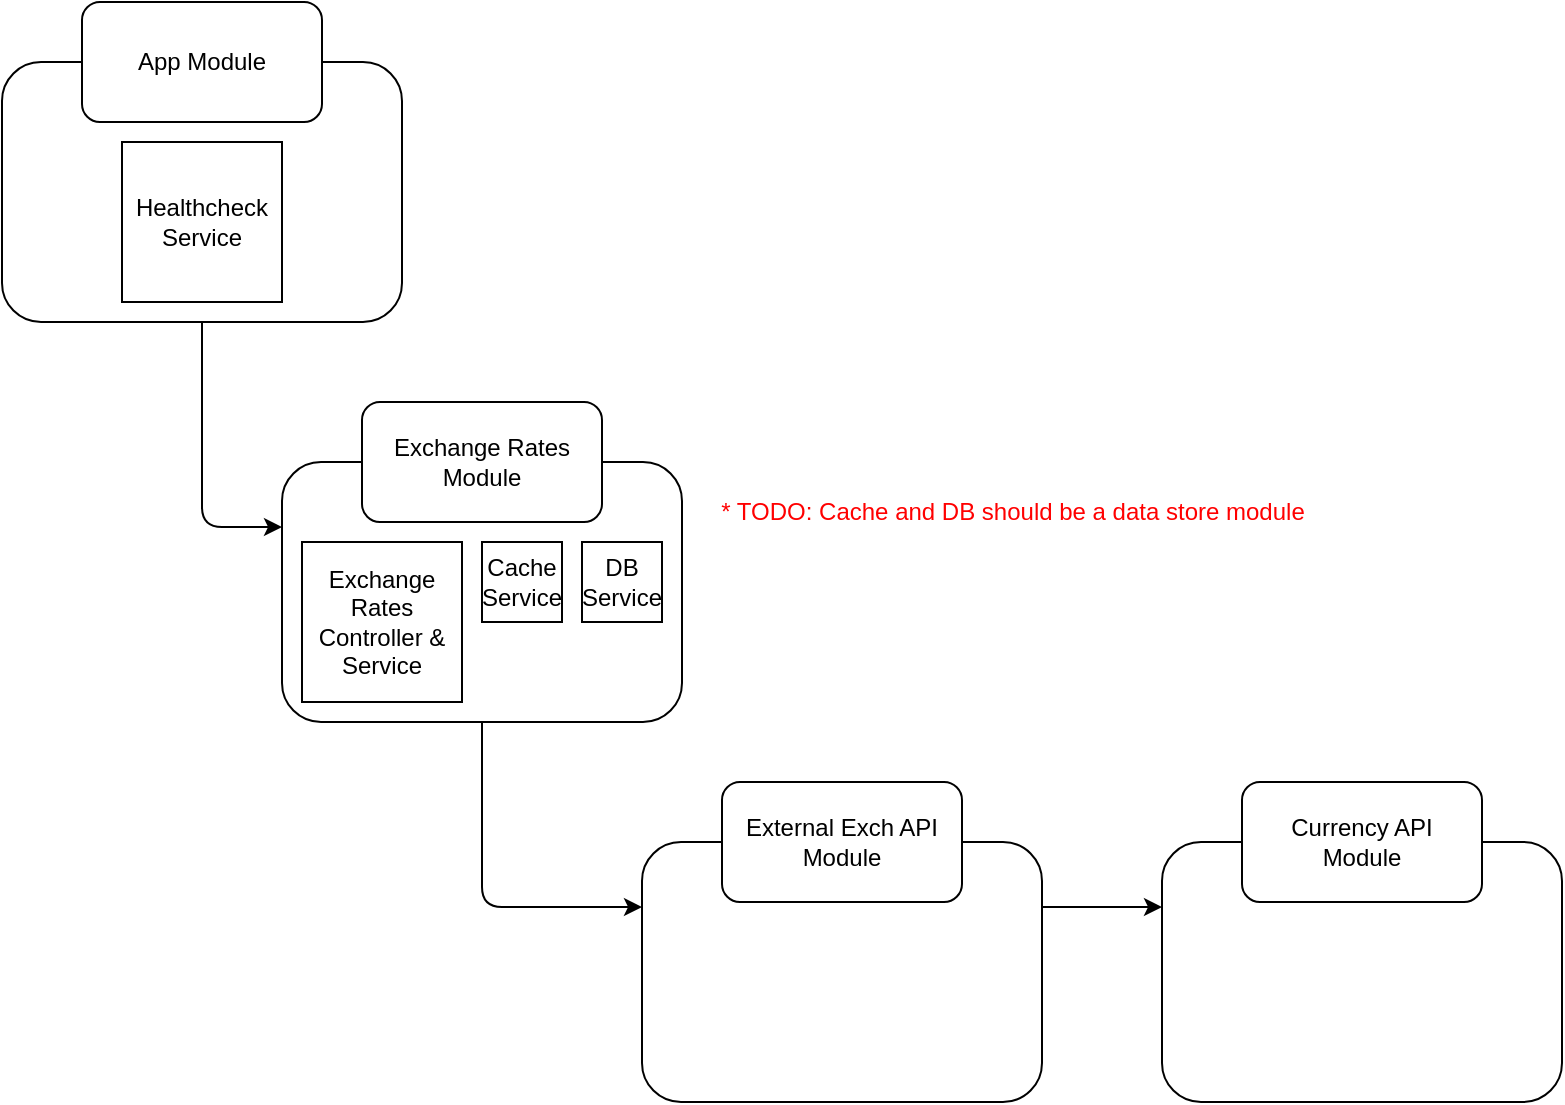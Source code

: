 <mxfile>
    <diagram id="IQDn_cvOjYCg1MadhM2p" name="Page-1">
        <mxGraphModel dx="677" dy="785" grid="1" gridSize="10" guides="1" tooltips="1" connect="1" arrows="1" fold="1" page="1" pageScale="1" pageWidth="827" pageHeight="1169" math="0" shadow="0">
            <root>
                <mxCell id="0"/>
                <mxCell id="1" parent="0"/>
                <mxCell id="24" style="edgeStyle=orthogonalEdgeStyle;html=1;exitX=0.5;exitY=1;exitDx=0;exitDy=0;entryX=0;entryY=0.25;entryDx=0;entryDy=0;" parent="1" source="10" target="13" edge="1">
                    <mxGeometry relative="1" as="geometry"/>
                </mxCell>
                <mxCell id="10" value="" style="rounded=1;whiteSpace=wrap;html=1;" parent="1" vertex="1">
                    <mxGeometry x="10" y="40" width="200" height="130" as="geometry"/>
                </mxCell>
                <mxCell id="3" value="App Module" style="rounded=1;whiteSpace=wrap;html=1;" parent="1" vertex="1">
                    <mxGeometry x="50" y="10" width="120" height="60" as="geometry"/>
                </mxCell>
                <mxCell id="11" value="Healthcheck&lt;br&gt;Service" style="whiteSpace=wrap;html=1;aspect=fixed;" parent="1" vertex="1">
                    <mxGeometry x="70" y="80" width="80" height="80" as="geometry"/>
                </mxCell>
                <mxCell id="23" style="edgeStyle=orthogonalEdgeStyle;html=1;exitX=0.5;exitY=1;exitDx=0;exitDy=0;entryX=0;entryY=0.25;entryDx=0;entryDy=0;" parent="1" source="13" target="21" edge="1">
                    <mxGeometry relative="1" as="geometry"/>
                </mxCell>
                <mxCell id="13" value="" style="rounded=1;whiteSpace=wrap;html=1;" parent="1" vertex="1">
                    <mxGeometry x="150" y="240" width="200" height="130" as="geometry"/>
                </mxCell>
                <mxCell id="4" value="Exchange Rates&lt;br&gt;Module" style="rounded=1;whiteSpace=wrap;html=1;" parent="1" vertex="1">
                    <mxGeometry x="190" y="210" width="120" height="60" as="geometry"/>
                </mxCell>
                <mxCell id="28" style="edgeStyle=orthogonalEdgeStyle;html=1;exitX=1;exitY=0.25;exitDx=0;exitDy=0;entryX=0;entryY=0.25;entryDx=0;entryDy=0;" parent="1" source="21" target="26" edge="1">
                    <mxGeometry relative="1" as="geometry"/>
                </mxCell>
                <mxCell id="21" value="" style="rounded=1;whiteSpace=wrap;html=1;" parent="1" vertex="1">
                    <mxGeometry x="330" y="430" width="200" height="130" as="geometry"/>
                </mxCell>
                <mxCell id="22" value="External Exch API&lt;br&gt;Module" style="rounded=1;whiteSpace=wrap;html=1;" parent="1" vertex="1">
                    <mxGeometry x="370" y="400" width="120" height="60" as="geometry"/>
                </mxCell>
                <mxCell id="26" value="" style="rounded=1;whiteSpace=wrap;html=1;" parent="1" vertex="1">
                    <mxGeometry x="590" y="430" width="200" height="130" as="geometry"/>
                </mxCell>
                <mxCell id="27" value="Currency API&lt;br&gt;Module" style="rounded=1;whiteSpace=wrap;html=1;" parent="1" vertex="1">
                    <mxGeometry x="630" y="400" width="120" height="60" as="geometry"/>
                </mxCell>
                <mxCell id="29" value="Exchange Rates&lt;br&gt;Controller &amp;amp; Service" style="whiteSpace=wrap;html=1;aspect=fixed;" parent="1" vertex="1">
                    <mxGeometry x="160" y="280" width="80" height="80" as="geometry"/>
                </mxCell>
                <mxCell id="30" value="Cache Service" style="whiteSpace=wrap;html=1;aspect=fixed;" parent="1" vertex="1">
                    <mxGeometry x="250" y="280" width="40" height="40" as="geometry"/>
                </mxCell>
                <mxCell id="31" value="DB Service" style="whiteSpace=wrap;html=1;aspect=fixed;" parent="1" vertex="1">
                    <mxGeometry x="300" y="280" width="40" height="40" as="geometry"/>
                </mxCell>
                <mxCell id="32" value="* TODO: Cache and DB should be a data store module" style="text;html=1;align=center;verticalAlign=middle;resizable=0;points=[];autosize=1;strokeColor=none;fillColor=none;fontColor=#FF0000;" parent="1" vertex="1">
                    <mxGeometry x="360" y="255" width="310" height="20" as="geometry"/>
                </mxCell>
            </root>
        </mxGraphModel>
    </diagram>
</mxfile>